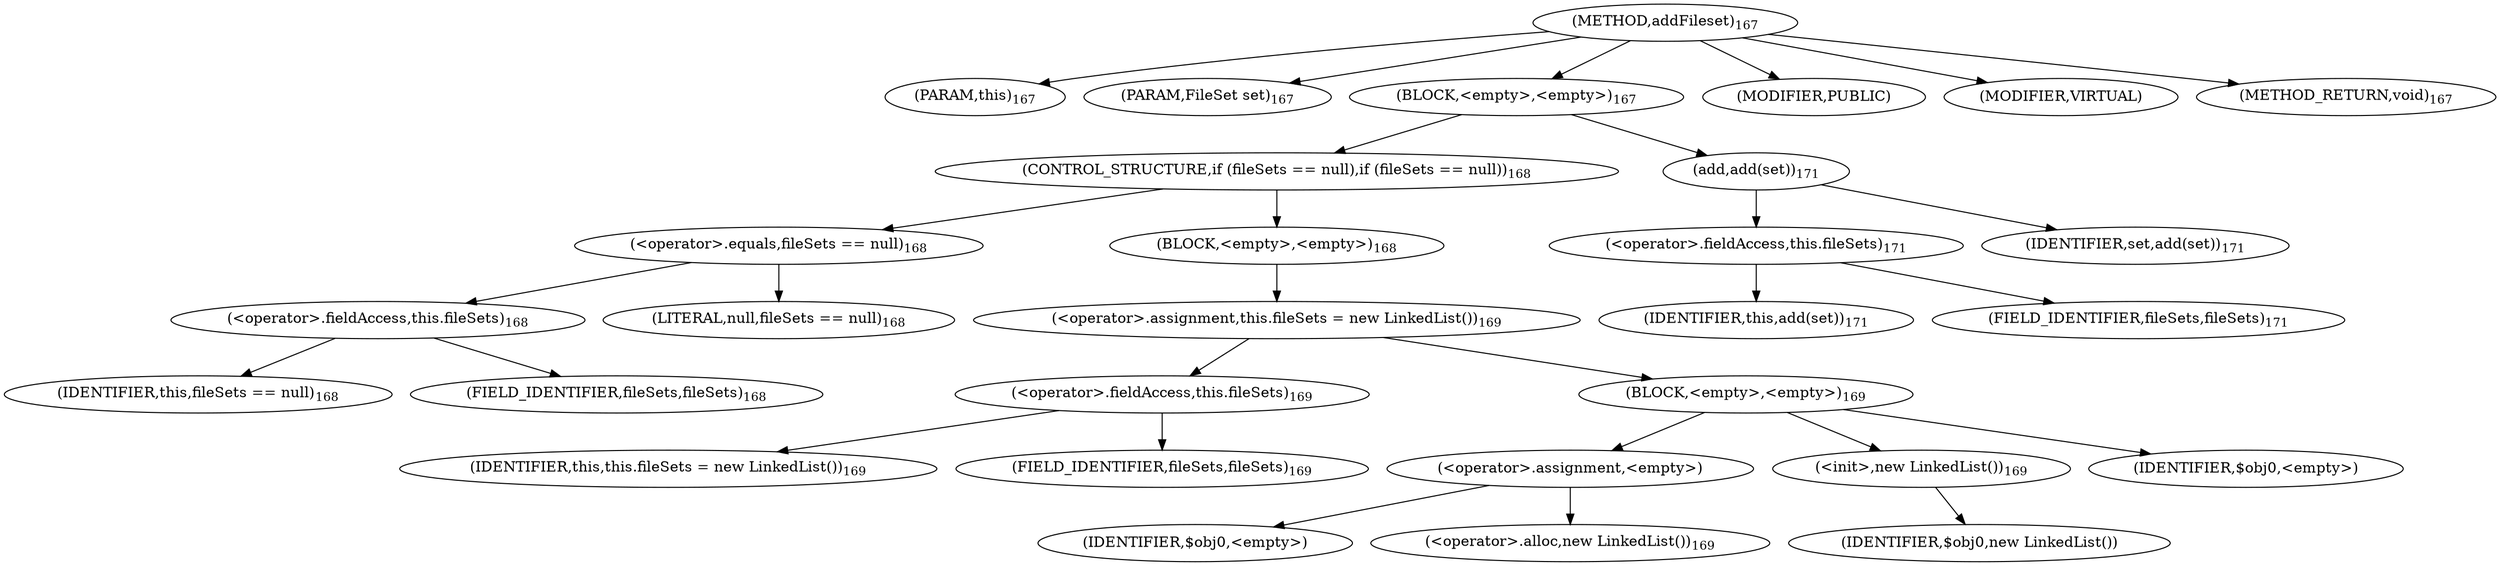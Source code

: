 digraph "addFileset" {  
"257" [label = <(METHOD,addFileset)<SUB>167</SUB>> ]
"258" [label = <(PARAM,this)<SUB>167</SUB>> ]
"259" [label = <(PARAM,FileSet set)<SUB>167</SUB>> ]
"260" [label = <(BLOCK,&lt;empty&gt;,&lt;empty&gt;)<SUB>167</SUB>> ]
"261" [label = <(CONTROL_STRUCTURE,if (fileSets == null),if (fileSets == null))<SUB>168</SUB>> ]
"262" [label = <(&lt;operator&gt;.equals,fileSets == null)<SUB>168</SUB>> ]
"263" [label = <(&lt;operator&gt;.fieldAccess,this.fileSets)<SUB>168</SUB>> ]
"264" [label = <(IDENTIFIER,this,fileSets == null)<SUB>168</SUB>> ]
"265" [label = <(FIELD_IDENTIFIER,fileSets,fileSets)<SUB>168</SUB>> ]
"266" [label = <(LITERAL,null,fileSets == null)<SUB>168</SUB>> ]
"267" [label = <(BLOCK,&lt;empty&gt;,&lt;empty&gt;)<SUB>168</SUB>> ]
"268" [label = <(&lt;operator&gt;.assignment,this.fileSets = new LinkedList())<SUB>169</SUB>> ]
"269" [label = <(&lt;operator&gt;.fieldAccess,this.fileSets)<SUB>169</SUB>> ]
"270" [label = <(IDENTIFIER,this,this.fileSets = new LinkedList())<SUB>169</SUB>> ]
"271" [label = <(FIELD_IDENTIFIER,fileSets,fileSets)<SUB>169</SUB>> ]
"272" [label = <(BLOCK,&lt;empty&gt;,&lt;empty&gt;)<SUB>169</SUB>> ]
"273" [label = <(&lt;operator&gt;.assignment,&lt;empty&gt;)> ]
"274" [label = <(IDENTIFIER,$obj0,&lt;empty&gt;)> ]
"275" [label = <(&lt;operator&gt;.alloc,new LinkedList())<SUB>169</SUB>> ]
"276" [label = <(&lt;init&gt;,new LinkedList())<SUB>169</SUB>> ]
"277" [label = <(IDENTIFIER,$obj0,new LinkedList())> ]
"278" [label = <(IDENTIFIER,$obj0,&lt;empty&gt;)> ]
"279" [label = <(add,add(set))<SUB>171</SUB>> ]
"280" [label = <(&lt;operator&gt;.fieldAccess,this.fileSets)<SUB>171</SUB>> ]
"281" [label = <(IDENTIFIER,this,add(set))<SUB>171</SUB>> ]
"282" [label = <(FIELD_IDENTIFIER,fileSets,fileSets)<SUB>171</SUB>> ]
"283" [label = <(IDENTIFIER,set,add(set))<SUB>171</SUB>> ]
"284" [label = <(MODIFIER,PUBLIC)> ]
"285" [label = <(MODIFIER,VIRTUAL)> ]
"286" [label = <(METHOD_RETURN,void)<SUB>167</SUB>> ]
  "257" -> "258" 
  "257" -> "259" 
  "257" -> "260" 
  "257" -> "284" 
  "257" -> "285" 
  "257" -> "286" 
  "260" -> "261" 
  "260" -> "279" 
  "261" -> "262" 
  "261" -> "267" 
  "262" -> "263" 
  "262" -> "266" 
  "263" -> "264" 
  "263" -> "265" 
  "267" -> "268" 
  "268" -> "269" 
  "268" -> "272" 
  "269" -> "270" 
  "269" -> "271" 
  "272" -> "273" 
  "272" -> "276" 
  "272" -> "278" 
  "273" -> "274" 
  "273" -> "275" 
  "276" -> "277" 
  "279" -> "280" 
  "279" -> "283" 
  "280" -> "281" 
  "280" -> "282" 
}
